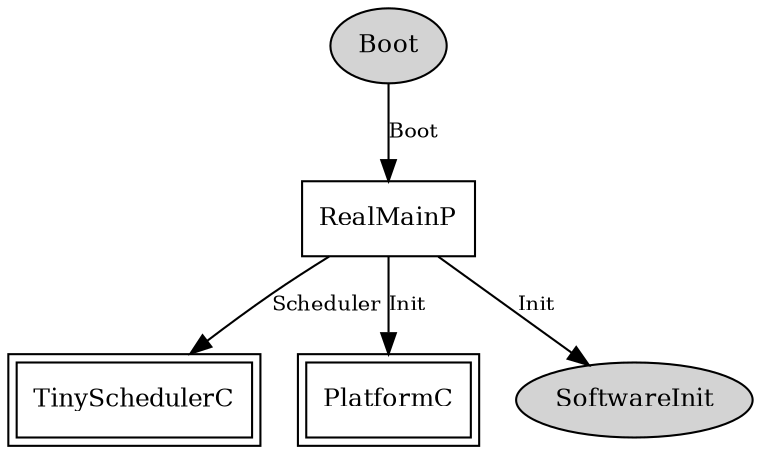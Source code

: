 digraph "tos.system.MainC" {
  n0x7f87dfca5870 [shape=ellipse, style=filled, label="Boot", fontsize=12];
  "RealMainP" [fontsize=12, shape=box, URL="../chtml/tos.system.RealMainP.html"];
  "RealMainP" [fontsize=12, shape=box, URL="../chtml/tos.system.RealMainP.html"];
  "TinySchedulerC" [fontsize=12, shape=box,peripheries=2, URL="../chtml/tos.system.TinySchedulerC.html"];
  "RealMainP" [fontsize=12, shape=box, URL="../chtml/tos.system.RealMainP.html"];
  "PlatformC" [fontsize=12, shape=box,peripheries=2, URL="../chtml/tos.platforms.telosa.PlatformC.html"];
  "RealMainP" [fontsize=12, shape=box, URL="../chtml/tos.system.RealMainP.html"];
  n0x7f87dfca7d90 [shape=ellipse, style=filled, label="SoftwareInit", fontsize=12];
  "n0x7f87dfca5870" -> "RealMainP" [label="Boot", URL="../ihtml/tos.interfaces.Boot.html", fontsize=10];
  "RealMainP" -> "TinySchedulerC" [label="Scheduler", URL="../ihtml/tos.interfaces.Scheduler.html", fontsize=10];
  "RealMainP" -> "PlatformC" [label="Init", URL="../ihtml/tos.interfaces.Init.html", fontsize=10];
  "RealMainP" -> "n0x7f87dfca7d90" [label="Init", URL="../ihtml/tos.interfaces.Init.html", fontsize=10];
}
